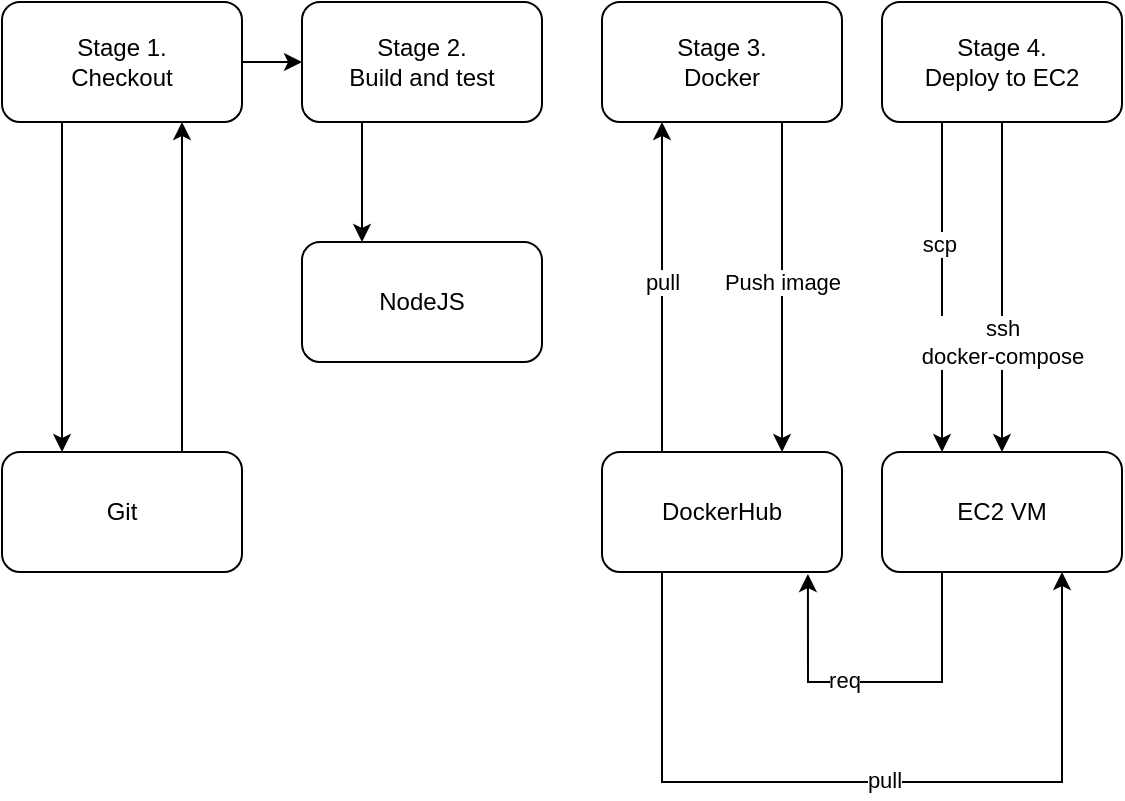 <mxfile version="21.2.3" type="device">
  <diagram name="Page-1" id="6wJyw5ttt7LHZMx6rktw">
    <mxGraphModel dx="1434" dy="1856" grid="1" gridSize="10" guides="1" tooltips="1" connect="1" arrows="1" fold="1" page="1" pageScale="1" pageWidth="850" pageHeight="1100" math="0" shadow="0">
      <root>
        <mxCell id="0" />
        <mxCell id="1" parent="0" />
        <mxCell id="mlP5l3qTMVysCMrYcJln-17" style="edgeStyle=orthogonalEdgeStyle;rounded=0;orthogonalLoop=1;jettySize=auto;html=1;exitX=0.25;exitY=1;exitDx=0;exitDy=0;entryX=0.25;entryY=0;entryDx=0;entryDy=0;" edge="1" parent="1" source="mlP5l3qTMVysCMrYcJln-12" target="mlP5l3qTMVysCMrYcJln-13">
          <mxGeometry relative="1" as="geometry" />
        </mxCell>
        <mxCell id="mlP5l3qTMVysCMrYcJln-44" value="" style="edgeStyle=orthogonalEdgeStyle;rounded=0;orthogonalLoop=1;jettySize=auto;html=1;" edge="1" parent="1" source="mlP5l3qTMVysCMrYcJln-12" target="mlP5l3qTMVysCMrYcJln-19">
          <mxGeometry relative="1" as="geometry" />
        </mxCell>
        <mxCell id="mlP5l3qTMVysCMrYcJln-12" value="Stage 1.&lt;br&gt;Checkout" style="rounded=1;whiteSpace=wrap;html=1;" vertex="1" parent="1">
          <mxGeometry x="70" y="-1050" width="120" height="60" as="geometry" />
        </mxCell>
        <mxCell id="mlP5l3qTMVysCMrYcJln-18" style="edgeStyle=orthogonalEdgeStyle;rounded=0;orthogonalLoop=1;jettySize=auto;html=1;exitX=0.75;exitY=0;exitDx=0;exitDy=0;entryX=0.75;entryY=1;entryDx=0;entryDy=0;" edge="1" parent="1" source="mlP5l3qTMVysCMrYcJln-13" target="mlP5l3qTMVysCMrYcJln-12">
          <mxGeometry relative="1" as="geometry" />
        </mxCell>
        <mxCell id="mlP5l3qTMVysCMrYcJln-13" value="Git" style="rounded=1;whiteSpace=wrap;html=1;" vertex="1" parent="1">
          <mxGeometry x="70" y="-825" width="120" height="60" as="geometry" />
        </mxCell>
        <mxCell id="mlP5l3qTMVysCMrYcJln-21" style="edgeStyle=orthogonalEdgeStyle;rounded=0;orthogonalLoop=1;jettySize=auto;html=1;exitX=0.25;exitY=1;exitDx=0;exitDy=0;entryX=0.25;entryY=0;entryDx=0;entryDy=0;" edge="1" parent="1" source="mlP5l3qTMVysCMrYcJln-19" target="mlP5l3qTMVysCMrYcJln-20">
          <mxGeometry relative="1" as="geometry" />
        </mxCell>
        <mxCell id="mlP5l3qTMVysCMrYcJln-19" value="Stage 2.&lt;br&gt;Build and test" style="rounded=1;whiteSpace=wrap;html=1;" vertex="1" parent="1">
          <mxGeometry x="220" y="-1050" width="120" height="60" as="geometry" />
        </mxCell>
        <mxCell id="mlP5l3qTMVysCMrYcJln-20" value="NodeJS" style="rounded=1;whiteSpace=wrap;html=1;" vertex="1" parent="1">
          <mxGeometry x="220" y="-930" width="120" height="60" as="geometry" />
        </mxCell>
        <mxCell id="mlP5l3qTMVysCMrYcJln-31" style="edgeStyle=orthogonalEdgeStyle;rounded=0;orthogonalLoop=1;jettySize=auto;html=1;exitX=0.75;exitY=1;exitDx=0;exitDy=0;entryX=0.75;entryY=0;entryDx=0;entryDy=0;" edge="1" parent="1" source="mlP5l3qTMVysCMrYcJln-23" target="mlP5l3qTMVysCMrYcJln-24">
          <mxGeometry relative="1" as="geometry" />
        </mxCell>
        <mxCell id="mlP5l3qTMVysCMrYcJln-32" value="Push image" style="edgeLabel;html=1;align=center;verticalAlign=middle;resizable=0;points=[];" vertex="1" connectable="0" parent="mlP5l3qTMVysCMrYcJln-31">
          <mxGeometry x="-0.709" y="1" relative="1" as="geometry">
            <mxPoint x="-1" y="56" as="offset" />
          </mxGeometry>
        </mxCell>
        <mxCell id="mlP5l3qTMVysCMrYcJln-23" value="Stage 3.&lt;br&gt;Docker" style="rounded=1;whiteSpace=wrap;html=1;" vertex="1" parent="1">
          <mxGeometry x="370" y="-1050" width="120" height="60" as="geometry" />
        </mxCell>
        <mxCell id="mlP5l3qTMVysCMrYcJln-29" style="edgeStyle=orthogonalEdgeStyle;rounded=0;orthogonalLoop=1;jettySize=auto;html=1;exitX=0.25;exitY=0;exitDx=0;exitDy=0;entryX=0.25;entryY=1;entryDx=0;entryDy=0;" edge="1" parent="1" source="mlP5l3qTMVysCMrYcJln-24" target="mlP5l3qTMVysCMrYcJln-23">
          <mxGeometry relative="1" as="geometry" />
        </mxCell>
        <mxCell id="mlP5l3qTMVysCMrYcJln-30" value="pull" style="edgeLabel;html=1;align=center;verticalAlign=middle;resizable=0;points=[];" vertex="1" connectable="0" parent="mlP5l3qTMVysCMrYcJln-29">
          <mxGeometry x="-0.188" relative="1" as="geometry">
            <mxPoint y="-18" as="offset" />
          </mxGeometry>
        </mxCell>
        <mxCell id="mlP5l3qTMVysCMrYcJln-41" style="edgeStyle=orthogonalEdgeStyle;rounded=0;orthogonalLoop=1;jettySize=auto;html=1;exitX=0.25;exitY=1;exitDx=0;exitDy=0;entryX=0.75;entryY=1;entryDx=0;entryDy=0;" edge="1" parent="1" source="mlP5l3qTMVysCMrYcJln-24" target="mlP5l3qTMVysCMrYcJln-34">
          <mxGeometry relative="1" as="geometry">
            <Array as="points">
              <mxPoint x="400" y="-660" />
              <mxPoint x="600" y="-660" />
            </Array>
          </mxGeometry>
        </mxCell>
        <mxCell id="mlP5l3qTMVysCMrYcJln-43" value="pull" style="edgeLabel;html=1;align=center;verticalAlign=middle;resizable=0;points=[];" vertex="1" connectable="0" parent="mlP5l3qTMVysCMrYcJln-41">
          <mxGeometry x="0.054" y="1" relative="1" as="geometry">
            <mxPoint as="offset" />
          </mxGeometry>
        </mxCell>
        <mxCell id="mlP5l3qTMVysCMrYcJln-24" value="DockerHub" style="rounded=1;whiteSpace=wrap;html=1;" vertex="1" parent="1">
          <mxGeometry x="370" y="-825" width="120" height="60" as="geometry" />
        </mxCell>
        <mxCell id="mlP5l3qTMVysCMrYcJln-35" style="edgeStyle=orthogonalEdgeStyle;rounded=0;orthogonalLoop=1;jettySize=auto;html=1;exitX=0.25;exitY=1;exitDx=0;exitDy=0;entryX=0.25;entryY=0;entryDx=0;entryDy=0;" edge="1" parent="1" source="mlP5l3qTMVysCMrYcJln-33" target="mlP5l3qTMVysCMrYcJln-34">
          <mxGeometry relative="1" as="geometry" />
        </mxCell>
        <mxCell id="mlP5l3qTMVysCMrYcJln-36" value="scp&amp;nbsp;" style="edgeLabel;html=1;align=center;verticalAlign=middle;resizable=0;points=[];" vertex="1" connectable="0" parent="mlP5l3qTMVysCMrYcJln-35">
          <mxGeometry x="-0.261" relative="1" as="geometry">
            <mxPoint as="offset" />
          </mxGeometry>
        </mxCell>
        <mxCell id="mlP5l3qTMVysCMrYcJln-37" style="edgeStyle=orthogonalEdgeStyle;rounded=0;orthogonalLoop=1;jettySize=auto;html=1;exitX=0.5;exitY=1;exitDx=0;exitDy=0;entryX=0.5;entryY=0;entryDx=0;entryDy=0;" edge="1" parent="1" source="mlP5l3qTMVysCMrYcJln-33" target="mlP5l3qTMVysCMrYcJln-34">
          <mxGeometry relative="1" as="geometry" />
        </mxCell>
        <mxCell id="mlP5l3qTMVysCMrYcJln-38" value="ssh&lt;br&gt;docker-compose" style="edgeLabel;html=1;align=center;verticalAlign=middle;resizable=0;points=[];" vertex="1" connectable="0" parent="mlP5l3qTMVysCMrYcJln-37">
          <mxGeometry x="-0.212" y="1" relative="1" as="geometry">
            <mxPoint x="-1" y="45" as="offset" />
          </mxGeometry>
        </mxCell>
        <mxCell id="mlP5l3qTMVysCMrYcJln-33" value="Stage 4.&lt;br&gt;Deploy to EC2" style="rounded=1;whiteSpace=wrap;html=1;" vertex="1" parent="1">
          <mxGeometry x="510" y="-1050" width="120" height="60" as="geometry" />
        </mxCell>
        <mxCell id="mlP5l3qTMVysCMrYcJln-40" style="edgeStyle=orthogonalEdgeStyle;rounded=0;orthogonalLoop=1;jettySize=auto;html=1;exitX=0.25;exitY=1;exitDx=0;exitDy=0;entryX=0.858;entryY=1.017;entryDx=0;entryDy=0;entryPerimeter=0;" edge="1" parent="1" source="mlP5l3qTMVysCMrYcJln-34" target="mlP5l3qTMVysCMrYcJln-24">
          <mxGeometry relative="1" as="geometry">
            <Array as="points">
              <mxPoint x="540" y="-710" />
              <mxPoint x="473" y="-710" />
            </Array>
          </mxGeometry>
        </mxCell>
        <mxCell id="mlP5l3qTMVysCMrYcJln-42" value="req" style="edgeLabel;html=1;align=center;verticalAlign=middle;resizable=0;points=[];" vertex="1" connectable="0" parent="mlP5l3qTMVysCMrYcJln-40">
          <mxGeometry x="0.182" y="-1" relative="1" as="geometry">
            <mxPoint as="offset" />
          </mxGeometry>
        </mxCell>
        <mxCell id="mlP5l3qTMVysCMrYcJln-34" value="EC2 VM" style="rounded=1;whiteSpace=wrap;html=1;" vertex="1" parent="1">
          <mxGeometry x="510" y="-825" width="120" height="60" as="geometry" />
        </mxCell>
      </root>
    </mxGraphModel>
  </diagram>
</mxfile>
